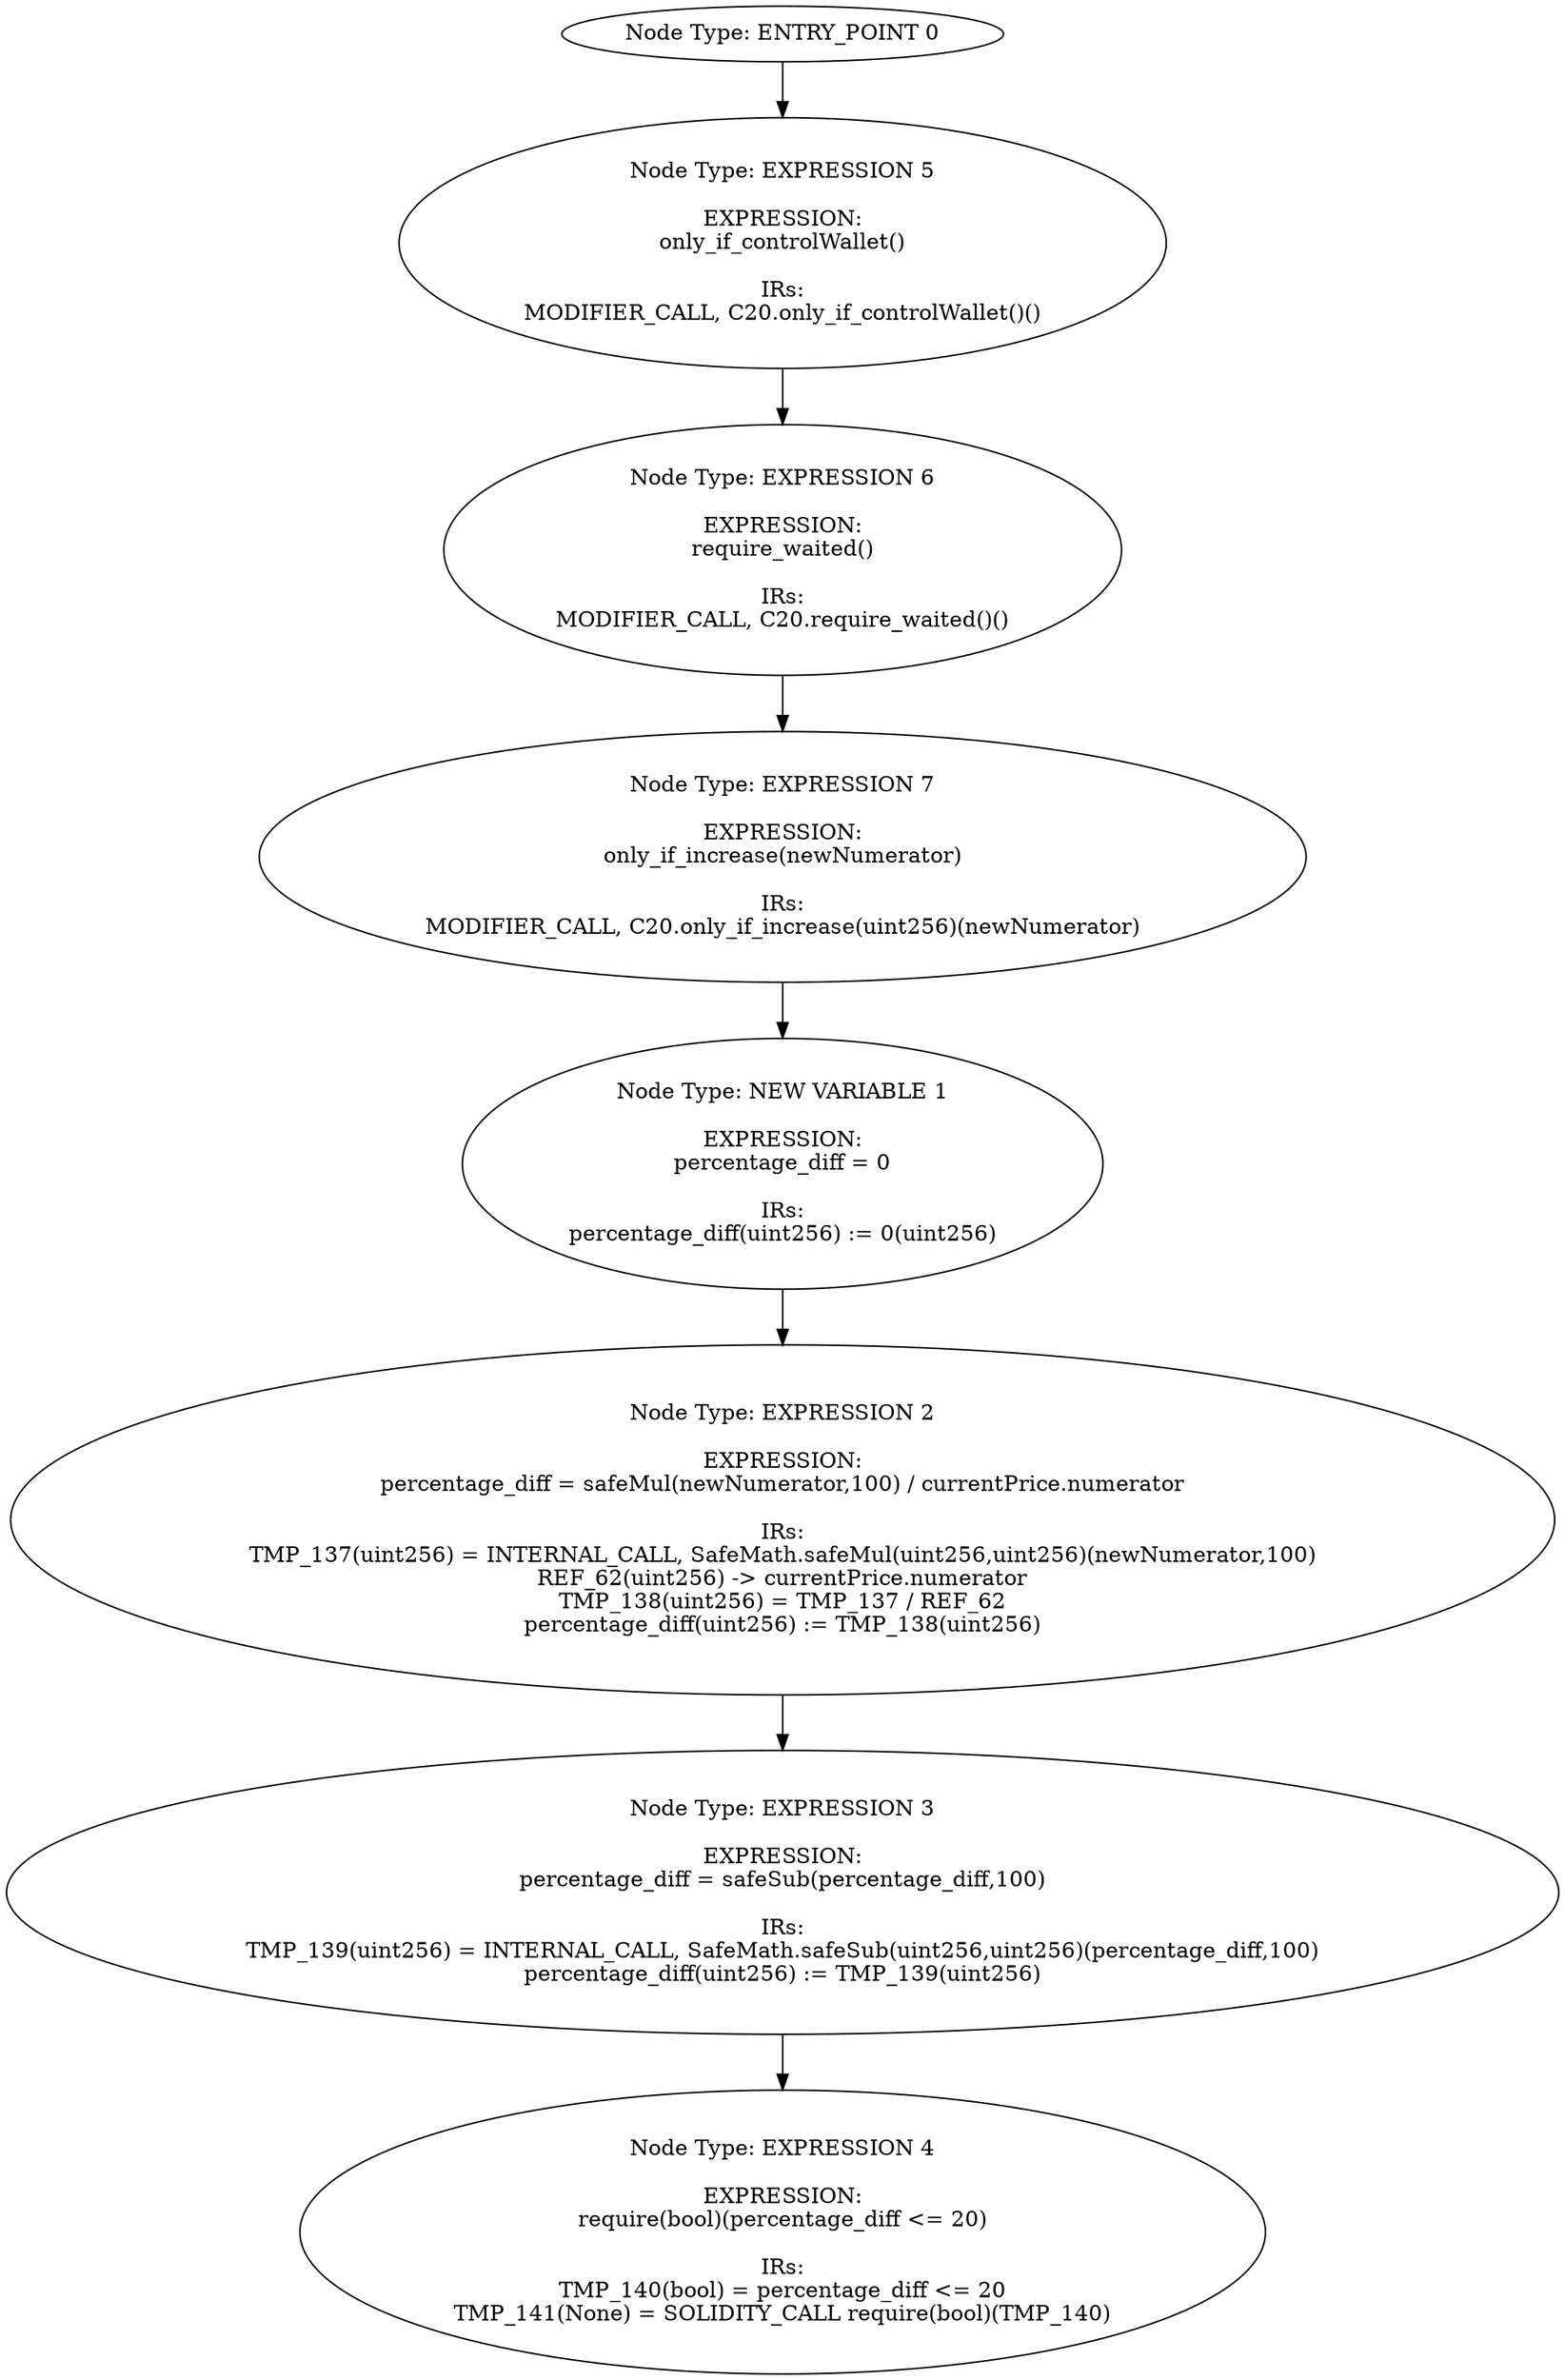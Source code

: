 digraph{
0[label="Node Type: ENTRY_POINT 0
"];
0->5;
1[label="Node Type: NEW VARIABLE 1

EXPRESSION:
percentage_diff = 0

IRs:
percentage_diff(uint256) := 0(uint256)"];
1->2;
2[label="Node Type: EXPRESSION 2

EXPRESSION:
percentage_diff = safeMul(newNumerator,100) / currentPrice.numerator

IRs:
TMP_137(uint256) = INTERNAL_CALL, SafeMath.safeMul(uint256,uint256)(newNumerator,100)
REF_62(uint256) -> currentPrice.numerator
TMP_138(uint256) = TMP_137 / REF_62
percentage_diff(uint256) := TMP_138(uint256)"];
2->3;
3[label="Node Type: EXPRESSION 3

EXPRESSION:
percentage_diff = safeSub(percentage_diff,100)

IRs:
TMP_139(uint256) = INTERNAL_CALL, SafeMath.safeSub(uint256,uint256)(percentage_diff,100)
percentage_diff(uint256) := TMP_139(uint256)"];
3->4;
4[label="Node Type: EXPRESSION 4

EXPRESSION:
require(bool)(percentage_diff <= 20)

IRs:
TMP_140(bool) = percentage_diff <= 20
TMP_141(None) = SOLIDITY_CALL require(bool)(TMP_140)"];
5[label="Node Type: EXPRESSION 5

EXPRESSION:
only_if_controlWallet()

IRs:
MODIFIER_CALL, C20.only_if_controlWallet()()"];
5->6;
6[label="Node Type: EXPRESSION 6

EXPRESSION:
require_waited()

IRs:
MODIFIER_CALL, C20.require_waited()()"];
6->7;
7[label="Node Type: EXPRESSION 7

EXPRESSION:
only_if_increase(newNumerator)

IRs:
MODIFIER_CALL, C20.only_if_increase(uint256)(newNumerator)"];
7->1;
}
